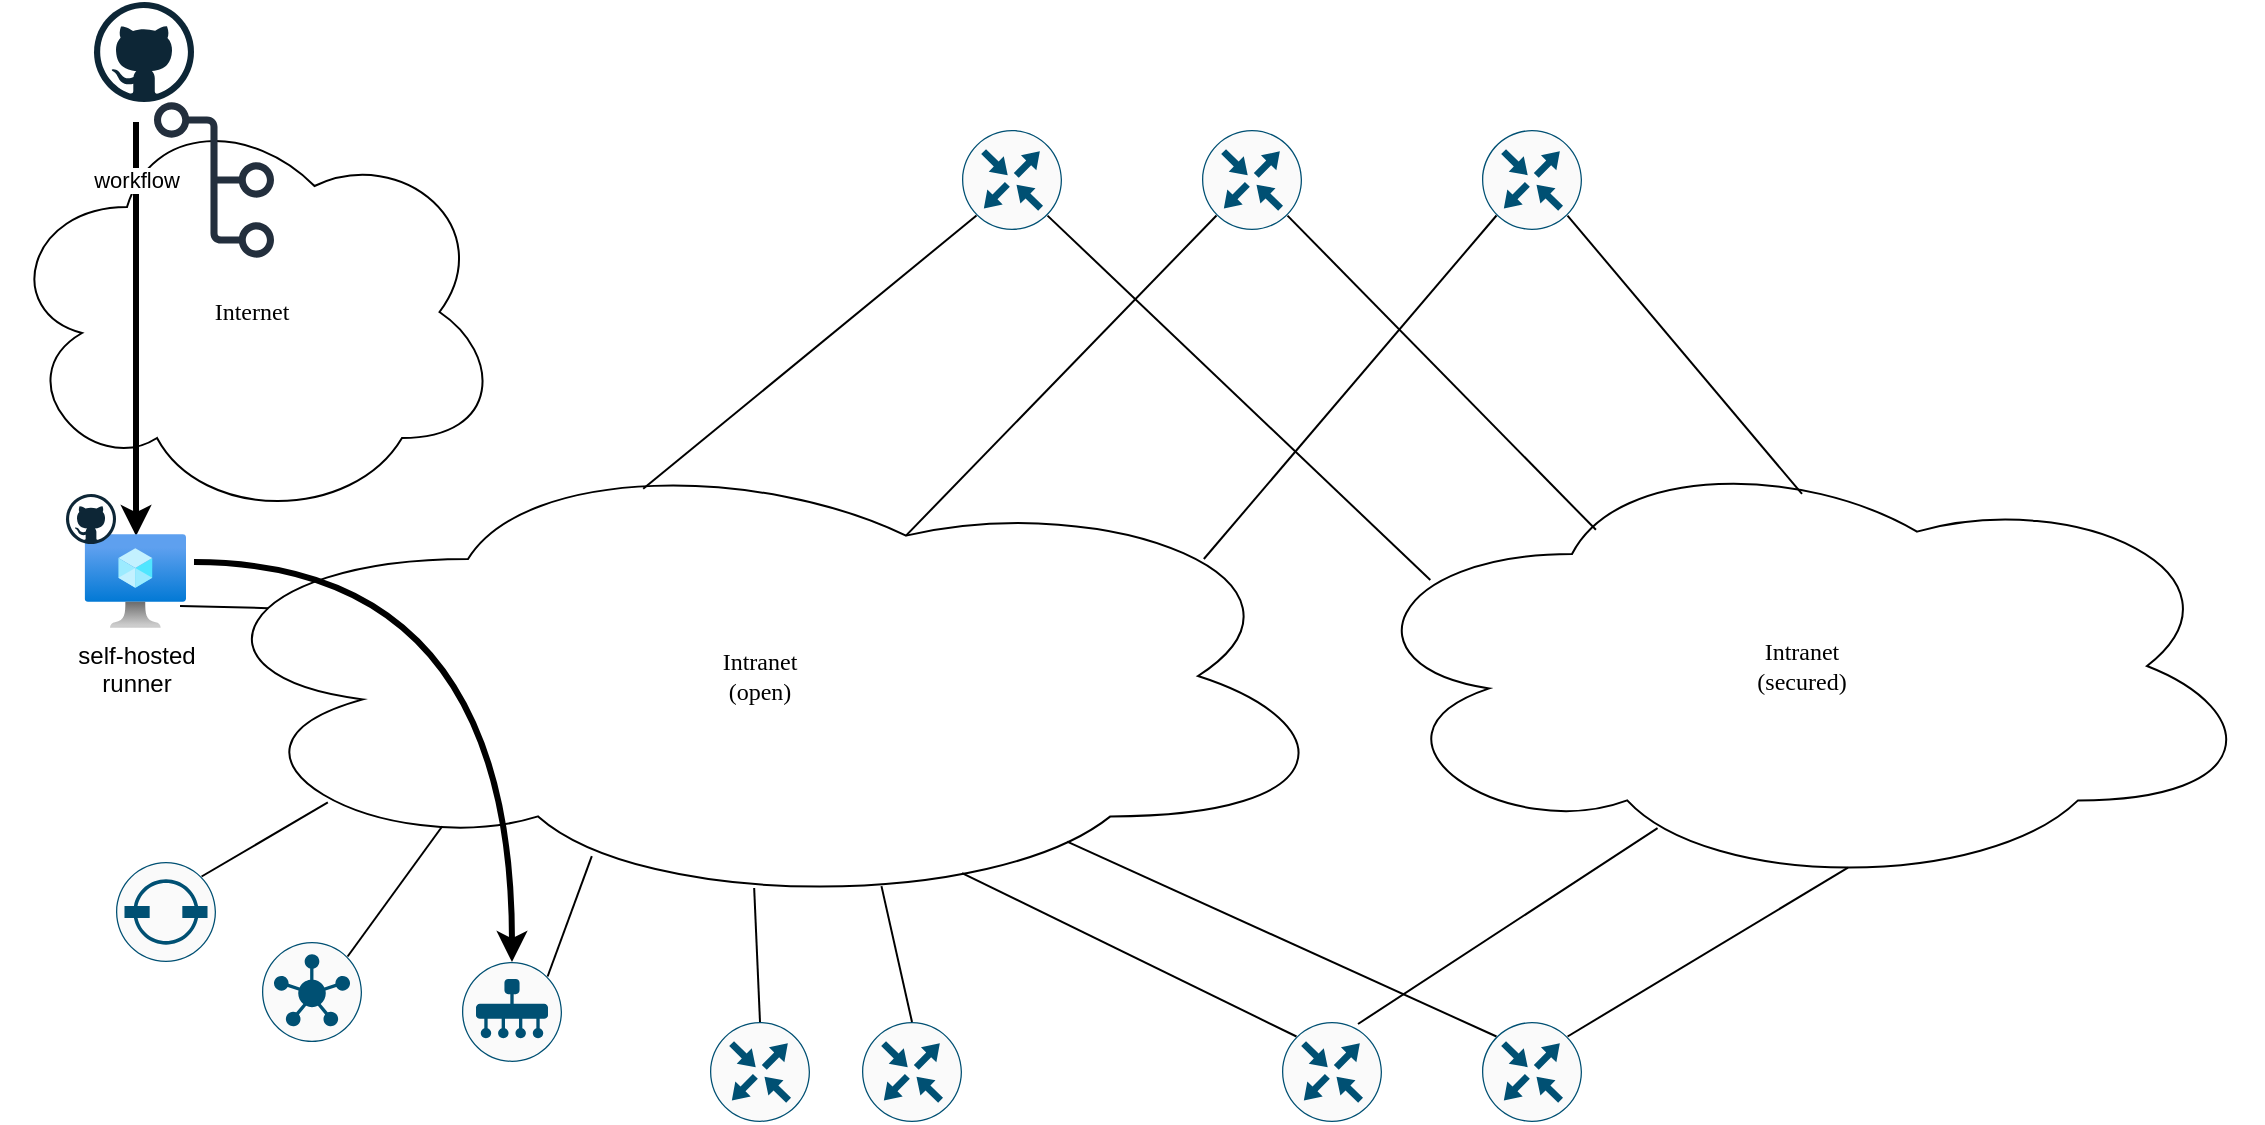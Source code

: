 <mxfile version="26.2.9">
  <diagram name="Strona-1" id="TAWg3cv4MUI7SG6aaTCA">
    <mxGraphModel dx="2068" dy="1103" grid="1" gridSize="10" guides="1" tooltips="1" connect="1" arrows="1" fold="1" page="1" pageScale="1" pageWidth="827" pageHeight="1169" math="0" shadow="0">
      <root>
        <mxCell id="0" />
        <mxCell id="1" parent="0" />
        <mxCell id="b8mOVBxSiegJ0ctqpOjZ-24" value="Internet" style="ellipse;shape=cloud;whiteSpace=wrap;html=1;labelBackgroundColor=none;align=center;verticalAlign=middle;fontFamily=Lucida Console;" vertex="1" parent="1">
          <mxGeometry x="10" y="90" width="250" height="210" as="geometry" />
        </mxCell>
        <mxCell id="b8mOVBxSiegJ0ctqpOjZ-13" value="Intranet&lt;div&gt;(open)&lt;/div&gt;" style="ellipse;shape=cloud;whiteSpace=wrap;html=1;labelBackgroundColor=none;fontFamily=Lucida Console;" vertex="1" parent="1">
          <mxGeometry x="97" y="260" width="584" height="234" as="geometry" />
        </mxCell>
        <mxCell id="b8mOVBxSiegJ0ctqpOjZ-1" value="" style="sketch=0;points=[[0.5,0,0],[1,0.5,0],[0.5,1,0],[0,0.5,0],[0.145,0.145,0],[0.856,0.145,0],[0.855,0.856,0],[0.145,0.855,0]];verticalLabelPosition=bottom;html=1;verticalAlign=top;aspect=fixed;align=center;pointerEvents=1;shape=mxgraph.cisco19.rect;prIcon=vmanage;fillColor=#FAFAFA;strokeColor=#005073;" vertex="1" parent="1">
          <mxGeometry x="240" y="520" width="50" height="50" as="geometry" />
        </mxCell>
        <mxCell id="b8mOVBxSiegJ0ctqpOjZ-2" value="" style="sketch=0;points=[[0.5,0,0],[1,0.5,0],[0.5,1,0],[0,0.5,0],[0.145,0.145,0],[0.856,0.145,0],[0.855,0.856,0],[0.145,0.855,0]];verticalLabelPosition=bottom;html=1;verticalAlign=top;aspect=fixed;align=center;pointerEvents=1;shape=mxgraph.cisco19.rect;prIcon=vsmart;fillColor=#FAFAFA;strokeColor=#005073;" vertex="1" parent="1">
          <mxGeometry x="140" y="510" width="50" height="50" as="geometry" />
        </mxCell>
        <mxCell id="b8mOVBxSiegJ0ctqpOjZ-3" value="" style="sketch=0;points=[[0.5,0,0],[1,0.5,0],[0.5,1,0],[0,0.5,0],[0.145,0.145,0],[0.856,0.145,0],[0.855,0.856,0],[0.145,0.855,0]];verticalLabelPosition=bottom;html=1;verticalAlign=top;aspect=fixed;align=center;pointerEvents=1;shape=mxgraph.cisco19.rect;prIcon=vbond;fillColor=#FAFAFA;strokeColor=#005073;" vertex="1" parent="1">
          <mxGeometry x="67" y="470" width="50" height="50" as="geometry" />
        </mxCell>
        <mxCell id="b8mOVBxSiegJ0ctqpOjZ-6" value="" style="sketch=0;outlineConnect=0;fontColor=#232F3E;gradientColor=none;fillColor=#232F3D;strokeColor=none;dashed=0;verticalLabelPosition=bottom;verticalAlign=top;align=center;html=1;fontSize=12;fontStyle=0;aspect=fixed;pointerEvents=1;shape=mxgraph.aws4.git_repository;" vertex="1" parent="1">
          <mxGeometry x="86" y="90" width="60" height="78" as="geometry" />
        </mxCell>
        <mxCell id="b8mOVBxSiegJ0ctqpOjZ-9" value="" style="dashed=0;outlineConnect=0;html=1;align=center;labelPosition=center;verticalLabelPosition=bottom;verticalAlign=top;shape=mxgraph.weblogos.github" vertex="1" parent="1">
          <mxGeometry x="56" y="40" width="50" height="50" as="geometry" />
        </mxCell>
        <mxCell id="b8mOVBxSiegJ0ctqpOjZ-12" value="" style="endArrow=classic;html=1;rounded=0;strokeWidth=3;entryX=0.507;entryY=0.021;entryDx=0;entryDy=0;entryPerimeter=0;" edge="1" parent="1" target="b8mOVBxSiegJ0ctqpOjZ-22">
          <mxGeometry width="50" height="50" relative="1" as="geometry">
            <mxPoint x="77" y="100" as="sourcePoint" />
            <mxPoint x="80" y="290" as="targetPoint" />
          </mxGeometry>
        </mxCell>
        <mxCell id="b8mOVBxSiegJ0ctqpOjZ-27" value="workflow" style="edgeLabel;html=1;align=center;verticalAlign=middle;resizable=0;points=[];" vertex="1" connectable="0" parent="b8mOVBxSiegJ0ctqpOjZ-12">
          <mxGeometry x="-0.188" y="1" relative="1" as="geometry">
            <mxPoint x="-1" y="-55" as="offset" />
          </mxGeometry>
        </mxCell>
        <mxCell id="b8mOVBxSiegJ0ctqpOjZ-15" value="" style="sketch=0;points=[[0.5,0,0],[1,0.5,0],[0.5,1,0],[0,0.5,0],[0.145,0.145,0],[0.856,0.145,0],[0.855,0.856,0],[0.145,0.855,0]];verticalLabelPosition=bottom;html=1;verticalAlign=top;aspect=fixed;align=center;pointerEvents=1;shape=mxgraph.cisco19.rect;prIcon=router;fillColor=#FAFAFA;strokeColor=#005073;" vertex="1" parent="1">
          <mxGeometry x="364" y="550" width="50" height="50" as="geometry" />
        </mxCell>
        <mxCell id="b8mOVBxSiegJ0ctqpOjZ-16" value="" style="sketch=0;points=[[0.5,0,0],[1,0.5,0],[0.5,1,0],[0,0.5,0],[0.145,0.145,0],[0.856,0.145,0],[0.855,0.856,0],[0.145,0.855,0]];verticalLabelPosition=bottom;html=1;verticalAlign=top;aspect=fixed;align=center;pointerEvents=1;shape=mxgraph.cisco19.rect;prIcon=router;fillColor=#FAFAFA;strokeColor=#005073;" vertex="1" parent="1">
          <mxGeometry x="440" y="550" width="50" height="50" as="geometry" />
        </mxCell>
        <mxCell id="b8mOVBxSiegJ0ctqpOjZ-17" value="" style="sketch=0;points=[[0.5,0,0],[1,0.5,0],[0.5,1,0],[0,0.5,0],[0.145,0.145,0],[0.856,0.145,0],[0.855,0.856,0],[0.145,0.855,0]];verticalLabelPosition=bottom;html=1;verticalAlign=top;aspect=fixed;align=center;pointerEvents=1;shape=mxgraph.cisco19.rect;prIcon=router;fillColor=#FAFAFA;strokeColor=#005073;" vertex="1" parent="1">
          <mxGeometry x="650" y="550" width="50" height="50" as="geometry" />
        </mxCell>
        <mxCell id="b8mOVBxSiegJ0ctqpOjZ-18" value="" style="sketch=0;points=[[0.5,0,0],[1,0.5,0],[0.5,1,0],[0,0.5,0],[0.145,0.145,0],[0.856,0.145,0],[0.855,0.856,0],[0.145,0.855,0]];verticalLabelPosition=bottom;html=1;verticalAlign=top;aspect=fixed;align=center;pointerEvents=1;shape=mxgraph.cisco19.rect;prIcon=router;fillColor=#FAFAFA;strokeColor=#005073;" vertex="1" parent="1">
          <mxGeometry x="750" y="550" width="50" height="50" as="geometry" />
        </mxCell>
        <mxCell id="b8mOVBxSiegJ0ctqpOjZ-22" value="self-hosted&lt;div&gt;runner&lt;/div&gt;" style="image;aspect=fixed;html=1;points=[];align=center;fontSize=12;image=img/lib/azure2/compute/Virtual_Machine.svg;" vertex="1" parent="1">
          <mxGeometry x="51.33" y="306" width="50.67" height="47" as="geometry" />
        </mxCell>
        <mxCell id="b8mOVBxSiegJ0ctqpOjZ-11" value="" style="dashed=0;outlineConnect=0;html=1;align=center;labelPosition=center;verticalLabelPosition=bottom;verticalAlign=top;shape=mxgraph.weblogos.github;labelBackgroundColor=none;" vertex="1" parent="1">
          <mxGeometry x="42" y="286" width="25" height="25" as="geometry" />
        </mxCell>
        <mxCell id="b8mOVBxSiegJ0ctqpOjZ-25" value="" style="endArrow=classic;html=1;rounded=0;edgeStyle=orthogonalEdgeStyle;curved=1;strokeWidth=3;" edge="1" parent="1" target="b8mOVBxSiegJ0ctqpOjZ-1">
          <mxGeometry width="50" height="50" relative="1" as="geometry">
            <mxPoint x="106" y="320" as="sourcePoint" />
            <mxPoint x="300" y="540" as="targetPoint" />
            <Array as="points" />
          </mxGeometry>
        </mxCell>
        <mxCell id="b8mOVBxSiegJ0ctqpOjZ-28" value="Intranet&lt;div&gt;(secured)&lt;/div&gt;" style="ellipse;shape=cloud;whiteSpace=wrap;html=1;labelBackgroundColor=none;fontFamily=Lucida Console;" vertex="1" parent="1">
          <mxGeometry x="680" y="260" width="460" height="224" as="geometry" />
        </mxCell>
        <mxCell id="b8mOVBxSiegJ0ctqpOjZ-29" value="" style="endArrow=none;html=1;rounded=0;entryX=0.55;entryY=0.95;entryDx=0;entryDy=0;entryPerimeter=0;exitX=0.856;exitY=0.145;exitDx=0;exitDy=0;exitPerimeter=0;" edge="1" parent="1" source="b8mOVBxSiegJ0ctqpOjZ-18" target="b8mOVBxSiegJ0ctqpOjZ-28">
          <mxGeometry width="50" height="50" relative="1" as="geometry">
            <mxPoint x="720" y="566" as="sourcePoint" />
            <mxPoint x="770" y="516" as="targetPoint" />
          </mxGeometry>
        </mxCell>
        <mxCell id="b8mOVBxSiegJ0ctqpOjZ-31" value="" style="endArrow=none;html=1;rounded=0;exitX=0.76;exitY=0.02;exitDx=0;exitDy=0;exitPerimeter=0;entryX=0.343;entryY=0.862;entryDx=0;entryDy=0;entryPerimeter=0;" edge="1" parent="1" source="b8mOVBxSiegJ0ctqpOjZ-17" target="b8mOVBxSiegJ0ctqpOjZ-28">
          <mxGeometry width="50" height="50" relative="1" as="geometry">
            <mxPoint x="770" y="390" as="sourcePoint" />
            <mxPoint x="820" y="340" as="targetPoint" />
          </mxGeometry>
        </mxCell>
        <mxCell id="b8mOVBxSiegJ0ctqpOjZ-32" value="" style="endArrow=none;html=1;rounded=0;exitX=0.145;exitY=0.145;exitDx=0;exitDy=0;exitPerimeter=0;entryX=0.763;entryY=0.854;entryDx=0;entryDy=0;entryPerimeter=0;" edge="1" parent="1" source="b8mOVBxSiegJ0ctqpOjZ-18" target="b8mOVBxSiegJ0ctqpOjZ-13">
          <mxGeometry width="50" height="50" relative="1" as="geometry">
            <mxPoint x="770" y="390" as="sourcePoint" />
            <mxPoint x="820" y="340" as="targetPoint" />
          </mxGeometry>
        </mxCell>
        <mxCell id="b8mOVBxSiegJ0ctqpOjZ-33" value="" style="endArrow=none;html=1;rounded=0;exitX=0.145;exitY=0.145;exitDx=0;exitDy=0;exitPerimeter=0;entryX=0.673;entryY=0.921;entryDx=0;entryDy=0;entryPerimeter=0;" edge="1" parent="1" source="b8mOVBxSiegJ0ctqpOjZ-17" target="b8mOVBxSiegJ0ctqpOjZ-13">
          <mxGeometry width="50" height="50" relative="1" as="geometry">
            <mxPoint x="770" y="390" as="sourcePoint" />
            <mxPoint x="820" y="340" as="targetPoint" />
          </mxGeometry>
        </mxCell>
        <mxCell id="b8mOVBxSiegJ0ctqpOjZ-34" value="" style="endArrow=none;html=1;rounded=0;exitX=0.856;exitY=0.145;exitDx=0;exitDy=0;exitPerimeter=0;entryX=0.356;entryY=0.885;entryDx=0;entryDy=0;entryPerimeter=0;" edge="1" parent="1" source="b8mOVBxSiegJ0ctqpOjZ-1" target="b8mOVBxSiegJ0ctqpOjZ-13">
          <mxGeometry width="50" height="50" relative="1" as="geometry">
            <mxPoint x="770" y="390" as="sourcePoint" />
            <mxPoint x="820" y="340" as="targetPoint" />
          </mxGeometry>
        </mxCell>
        <mxCell id="b8mOVBxSiegJ0ctqpOjZ-35" value="" style="endArrow=none;html=1;rounded=0;exitX=0.941;exitY=0.766;exitDx=0;exitDy=0;exitPerimeter=0;entryX=0.079;entryY=0.355;entryDx=0;entryDy=0;entryPerimeter=0;" edge="1" parent="1" source="b8mOVBxSiegJ0ctqpOjZ-22" target="b8mOVBxSiegJ0ctqpOjZ-13">
          <mxGeometry width="50" height="50" relative="1" as="geometry">
            <mxPoint x="770" y="390" as="sourcePoint" />
            <mxPoint x="820" y="340" as="targetPoint" />
          </mxGeometry>
        </mxCell>
        <mxCell id="b8mOVBxSiegJ0ctqpOjZ-36" value="" style="endArrow=none;html=1;rounded=0;exitX=0.856;exitY=0.145;exitDx=0;exitDy=0;exitPerimeter=0;entryX=0.13;entryY=0.77;entryDx=0;entryDy=0;entryPerimeter=0;" edge="1" parent="1" source="b8mOVBxSiegJ0ctqpOjZ-3" target="b8mOVBxSiegJ0ctqpOjZ-13">
          <mxGeometry width="50" height="50" relative="1" as="geometry">
            <mxPoint x="770" y="390" as="sourcePoint" />
            <mxPoint x="820" y="340" as="targetPoint" />
          </mxGeometry>
        </mxCell>
        <mxCell id="b8mOVBxSiegJ0ctqpOjZ-37" value="" style="endArrow=none;html=1;rounded=0;exitX=0.856;exitY=0.145;exitDx=0;exitDy=0;exitPerimeter=0;entryX=0.228;entryY=0.821;entryDx=0;entryDy=0;entryPerimeter=0;" edge="1" parent="1" source="b8mOVBxSiegJ0ctqpOjZ-2" target="b8mOVBxSiegJ0ctqpOjZ-13">
          <mxGeometry width="50" height="50" relative="1" as="geometry">
            <mxPoint x="770" y="390" as="sourcePoint" />
            <mxPoint x="820" y="340" as="targetPoint" />
          </mxGeometry>
        </mxCell>
        <mxCell id="b8mOVBxSiegJ0ctqpOjZ-38" value="" style="sketch=0;points=[[0.5,0,0],[1,0.5,0],[0.5,1,0],[0,0.5,0],[0.145,0.145,0],[0.856,0.145,0],[0.855,0.856,0],[0.145,0.855,0]];verticalLabelPosition=bottom;html=1;verticalAlign=top;aspect=fixed;align=center;pointerEvents=1;shape=mxgraph.cisco19.rect;prIcon=router;fillColor=#FAFAFA;strokeColor=#005073;" vertex="1" parent="1">
          <mxGeometry x="490" y="104" width="50" height="50" as="geometry" />
        </mxCell>
        <mxCell id="b8mOVBxSiegJ0ctqpOjZ-39" value="" style="sketch=0;points=[[0.5,0,0],[1,0.5,0],[0.5,1,0],[0,0.5,0],[0.145,0.145,0],[0.856,0.145,0],[0.855,0.856,0],[0.145,0.855,0]];verticalLabelPosition=bottom;html=1;verticalAlign=top;aspect=fixed;align=center;pointerEvents=1;shape=mxgraph.cisco19.rect;prIcon=router;fillColor=#FAFAFA;strokeColor=#005073;" vertex="1" parent="1">
          <mxGeometry x="610" y="104" width="50" height="50" as="geometry" />
        </mxCell>
        <mxCell id="b8mOVBxSiegJ0ctqpOjZ-40" value="" style="sketch=0;points=[[0.5,0,0],[1,0.5,0],[0.5,1,0],[0,0.5,0],[0.145,0.145,0],[0.856,0.145,0],[0.855,0.856,0],[0.145,0.855,0]];verticalLabelPosition=bottom;html=1;verticalAlign=top;aspect=fixed;align=center;pointerEvents=1;shape=mxgraph.cisco19.rect;prIcon=router;fillColor=#FAFAFA;strokeColor=#005073;" vertex="1" parent="1">
          <mxGeometry x="750" y="104" width="50" height="50" as="geometry" />
        </mxCell>
        <mxCell id="b8mOVBxSiegJ0ctqpOjZ-41" value="" style="endArrow=none;html=1;rounded=0;entryX=0.855;entryY=0.856;entryDx=0;entryDy=0;entryPerimeter=0;exitX=0.5;exitY=0.116;exitDx=0;exitDy=0;exitPerimeter=0;" edge="1" parent="1" source="b8mOVBxSiegJ0ctqpOjZ-28" target="b8mOVBxSiegJ0ctqpOjZ-40">
          <mxGeometry width="50" height="50" relative="1" as="geometry">
            <mxPoint x="770" y="490" as="sourcePoint" />
            <mxPoint x="820" y="440" as="targetPoint" />
          </mxGeometry>
        </mxCell>
        <mxCell id="b8mOVBxSiegJ0ctqpOjZ-42" value="" style="endArrow=none;html=1;rounded=0;entryX=0.855;entryY=0.856;entryDx=0;entryDy=0;entryPerimeter=0;exitX=0.276;exitY=0.196;exitDx=0;exitDy=0;exitPerimeter=0;" edge="1" parent="1" source="b8mOVBxSiegJ0ctqpOjZ-28" target="b8mOVBxSiegJ0ctqpOjZ-39">
          <mxGeometry width="50" height="50" relative="1" as="geometry">
            <mxPoint x="770" y="490" as="sourcePoint" />
            <mxPoint x="820" y="440" as="targetPoint" />
          </mxGeometry>
        </mxCell>
        <mxCell id="b8mOVBxSiegJ0ctqpOjZ-43" value="" style="endArrow=none;html=1;rounded=0;entryX=0.855;entryY=0.856;entryDx=0;entryDy=0;entryPerimeter=0;exitX=0.096;exitY=0.308;exitDx=0;exitDy=0;exitPerimeter=0;" edge="1" parent="1" source="b8mOVBxSiegJ0ctqpOjZ-28" target="b8mOVBxSiegJ0ctqpOjZ-38">
          <mxGeometry width="50" height="50" relative="1" as="geometry">
            <mxPoint x="770" y="490" as="sourcePoint" />
            <mxPoint x="820" y="440" as="targetPoint" />
          </mxGeometry>
        </mxCell>
        <mxCell id="b8mOVBxSiegJ0ctqpOjZ-44" value="" style="endArrow=none;html=1;rounded=0;entryX=0.145;entryY=0.855;entryDx=0;entryDy=0;entryPerimeter=0;exitX=0.4;exitY=0.1;exitDx=0;exitDy=0;exitPerimeter=0;" edge="1" parent="1" source="b8mOVBxSiegJ0ctqpOjZ-13" target="b8mOVBxSiegJ0ctqpOjZ-38">
          <mxGeometry width="50" height="50" relative="1" as="geometry">
            <mxPoint x="770" y="490" as="sourcePoint" />
            <mxPoint x="820" y="440" as="targetPoint" />
          </mxGeometry>
        </mxCell>
        <mxCell id="b8mOVBxSiegJ0ctqpOjZ-45" value="" style="endArrow=none;html=1;rounded=0;entryX=0.145;entryY=0.855;entryDx=0;entryDy=0;entryPerimeter=0;exitX=0.625;exitY=0.2;exitDx=0;exitDy=0;exitPerimeter=0;" edge="1" parent="1" source="b8mOVBxSiegJ0ctqpOjZ-13" target="b8mOVBxSiegJ0ctqpOjZ-39">
          <mxGeometry width="50" height="50" relative="1" as="geometry">
            <mxPoint x="770" y="490" as="sourcePoint" />
            <mxPoint x="820" y="440" as="targetPoint" />
          </mxGeometry>
        </mxCell>
        <mxCell id="b8mOVBxSiegJ0ctqpOjZ-46" value="" style="endArrow=none;html=1;rounded=0;entryX=0.145;entryY=0.855;entryDx=0;entryDy=0;entryPerimeter=0;exitX=0.88;exitY=0.25;exitDx=0;exitDy=0;exitPerimeter=0;" edge="1" parent="1" source="b8mOVBxSiegJ0ctqpOjZ-13" target="b8mOVBxSiegJ0ctqpOjZ-40">
          <mxGeometry width="50" height="50" relative="1" as="geometry">
            <mxPoint x="770" y="490" as="sourcePoint" />
            <mxPoint x="820" y="440" as="targetPoint" />
          </mxGeometry>
        </mxCell>
        <mxCell id="b8mOVBxSiegJ0ctqpOjZ-47" value="" style="endArrow=none;html=1;rounded=0;entryX=0.495;entryY=0.953;entryDx=0;entryDy=0;entryPerimeter=0;" edge="1" parent="1" target="b8mOVBxSiegJ0ctqpOjZ-13">
          <mxGeometry width="50" height="50" relative="1" as="geometry">
            <mxPoint x="389" y="550" as="sourcePoint" />
            <mxPoint x="439" y="500" as="targetPoint" />
          </mxGeometry>
        </mxCell>
        <mxCell id="b8mOVBxSiegJ0ctqpOjZ-48" value="" style="endArrow=none;html=1;rounded=0;entryX=0.604;entryY=0.949;entryDx=0;entryDy=0;entryPerimeter=0;exitX=0.5;exitY=0;exitDx=0;exitDy=0;exitPerimeter=0;" edge="1" parent="1" source="b8mOVBxSiegJ0ctqpOjZ-16" target="b8mOVBxSiegJ0ctqpOjZ-13">
          <mxGeometry width="50" height="50" relative="1" as="geometry">
            <mxPoint x="430" y="540" as="sourcePoint" />
            <mxPoint x="480" y="490" as="targetPoint" />
          </mxGeometry>
        </mxCell>
      </root>
    </mxGraphModel>
  </diagram>
</mxfile>
